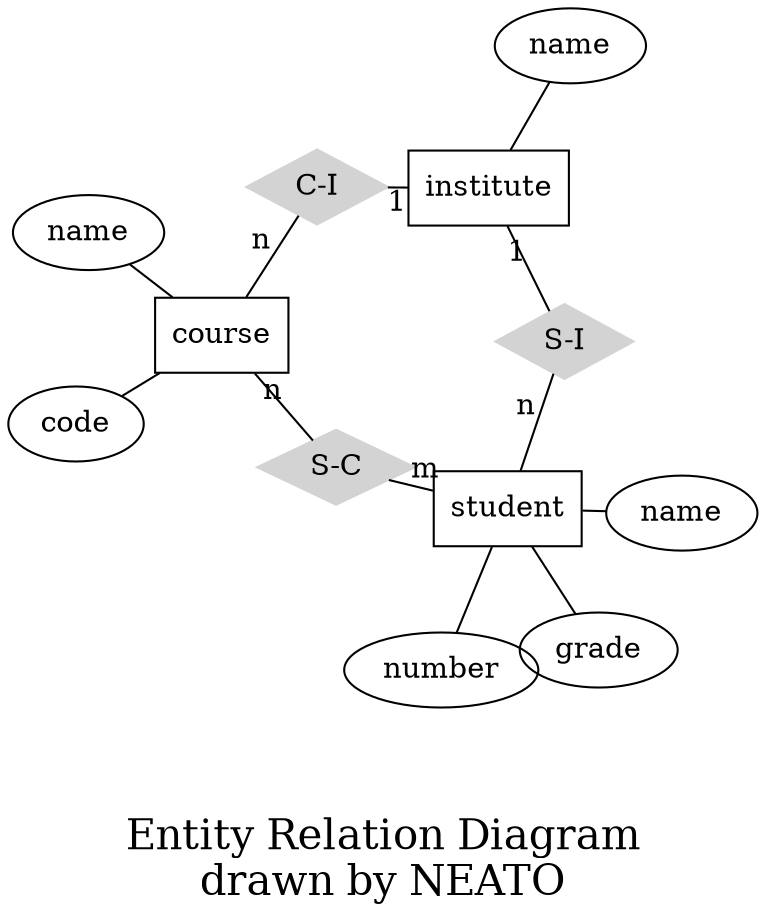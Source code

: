 graph ER {
  layout=neato
  node [shape=box]; course; institute; student;
  node [shape=ellipse]; {node [label="name"] name0; name1; name2;}
    code; grade; number;
  node [shape=diamond,style=filled,color=lightgrey]; "C-I"; "S-C"; "S-I";

  name0 -- course;
  code -- course;
  course -- "C-I" [label="n",len=1.00];
  "C-I" -- institute [label="1",len=1.00];
  institute -- name1;
  institute -- "S-I" [label="1",len=1.00];
  "S-I" -- student [label="n",len=1.00];
  student -- grade;
  student -- name2;
  student -- number;
  student -- "S-C" [label="m",len=1.00];
  "S-C" -- course [label="n",len=1.00];

  label = "\n\nEntity Relation Diagram\ndrawn by NEATO";
  fontsize=20;
}